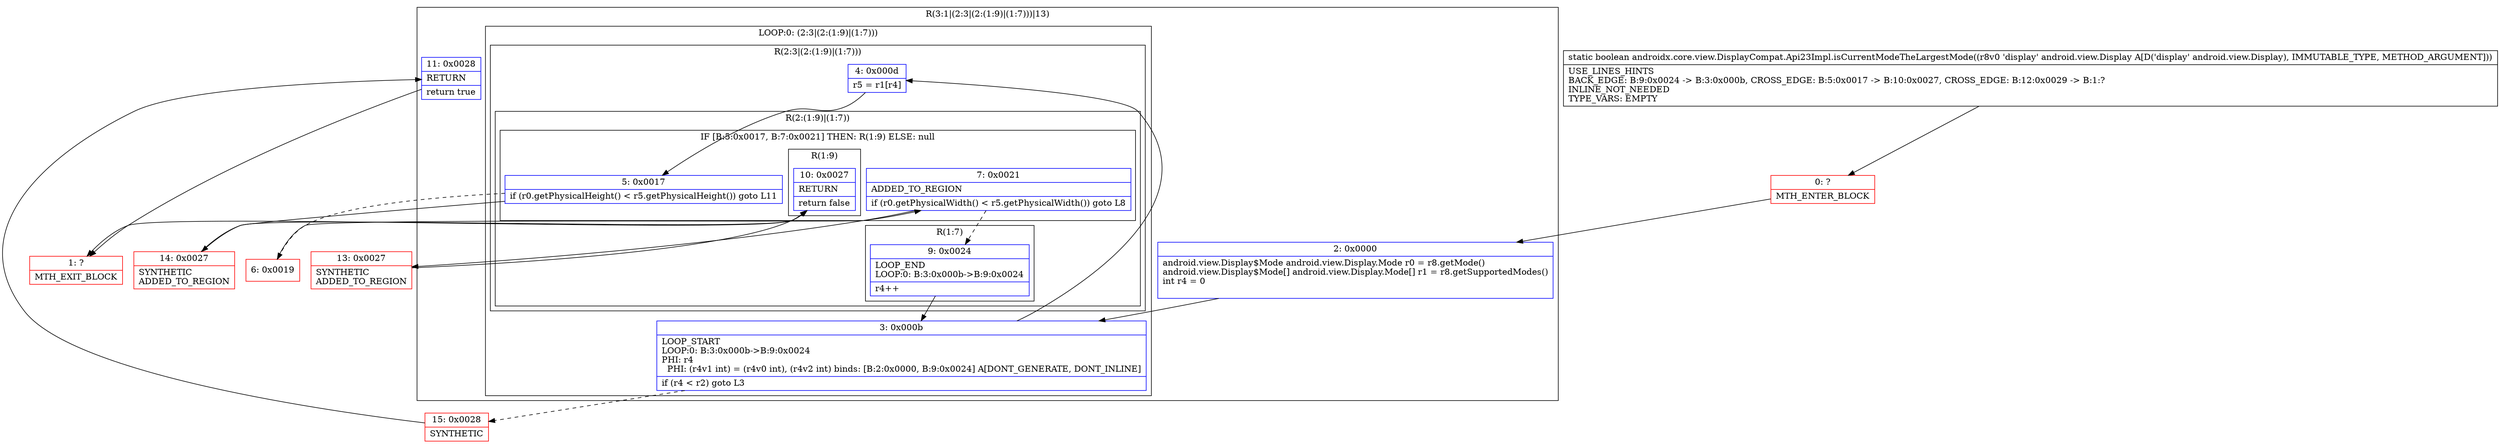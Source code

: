 digraph "CFG forandroidx.core.view.DisplayCompat.Api23Impl.isCurrentModeTheLargestMode(Landroid\/view\/Display;)Z" {
subgraph cluster_Region_65254964 {
label = "R(3:1|(2:3|(2:(1:9)|(1:7)))|13)";
node [shape=record,color=blue];
Node_2 [shape=record,label="{2\:\ 0x0000|android.view.Display$Mode android.view.Display.Mode r0 = r8.getMode()\landroid.view.Display$Mode[] android.view.Display.Mode[] r1 = r8.getSupportedModes()\lint r4 = 0\l\l}"];
subgraph cluster_LoopRegion_294464719 {
label = "LOOP:0: (2:3|(2:(1:9)|(1:7)))";
node [shape=record,color=blue];
Node_3 [shape=record,label="{3\:\ 0x000b|LOOP_START\lLOOP:0: B:3:0x000b\-\>B:9:0x0024\lPHI: r4 \l  PHI: (r4v1 int) = (r4v0 int), (r4v2 int) binds: [B:2:0x0000, B:9:0x0024] A[DONT_GENERATE, DONT_INLINE]\l|if (r4 \< r2) goto L3\l}"];
subgraph cluster_Region_162430694 {
label = "R(2:3|(2:(1:9)|(1:7)))";
node [shape=record,color=blue];
Node_4 [shape=record,label="{4\:\ 0x000d|r5 = r1[r4]\l}"];
subgraph cluster_Region_401757420 {
label = "R(2:(1:9)|(1:7))";
node [shape=record,color=blue];
subgraph cluster_IfRegion_2110318210 {
label = "IF [B:5:0x0017, B:7:0x0021] THEN: R(1:9) ELSE: null";
node [shape=record,color=blue];
Node_5 [shape=record,label="{5\:\ 0x0017|if (r0.getPhysicalHeight() \< r5.getPhysicalHeight()) goto L11\l}"];
Node_7 [shape=record,label="{7\:\ 0x0021|ADDED_TO_REGION\l|if (r0.getPhysicalWidth() \< r5.getPhysicalWidth()) goto L8\l}"];
subgraph cluster_Region_1549098881 {
label = "R(1:9)";
node [shape=record,color=blue];
Node_10 [shape=record,label="{10\:\ 0x0027|RETURN\l|return false\l}"];
}
}
subgraph cluster_Region_114462509 {
label = "R(1:7)";
node [shape=record,color=blue];
Node_9 [shape=record,label="{9\:\ 0x0024|LOOP_END\lLOOP:0: B:3:0x000b\-\>B:9:0x0024\l|r4++\l}"];
}
}
}
}
Node_11 [shape=record,label="{11\:\ 0x0028|RETURN\l|return true\l}"];
}
Node_0 [shape=record,color=red,label="{0\:\ ?|MTH_ENTER_BLOCK\l}"];
Node_6 [shape=record,color=red,label="{6\:\ 0x0019}"];
Node_13 [shape=record,color=red,label="{13\:\ 0x0027|SYNTHETIC\lADDED_TO_REGION\l}"];
Node_1 [shape=record,color=red,label="{1\:\ ?|MTH_EXIT_BLOCK\l}"];
Node_14 [shape=record,color=red,label="{14\:\ 0x0027|SYNTHETIC\lADDED_TO_REGION\l}"];
Node_15 [shape=record,color=red,label="{15\:\ 0x0028|SYNTHETIC\l}"];
MethodNode[shape=record,label="{static boolean androidx.core.view.DisplayCompat.Api23Impl.isCurrentModeTheLargestMode((r8v0 'display' android.view.Display A[D('display' android.view.Display), IMMUTABLE_TYPE, METHOD_ARGUMENT]))  | USE_LINES_HINTS\lBACK_EDGE: B:9:0x0024 \-\> B:3:0x000b, CROSS_EDGE: B:5:0x0017 \-\> B:10:0x0027, CROSS_EDGE: B:12:0x0029 \-\> B:1:?\lINLINE_NOT_NEEDED\lTYPE_VARS: EMPTY\l}"];
MethodNode -> Node_0;Node_2 -> Node_3;
Node_3 -> Node_4;
Node_3 -> Node_15[style=dashed];
Node_4 -> Node_5;
Node_5 -> Node_6[style=dashed];
Node_5 -> Node_14;
Node_7 -> Node_9[style=dashed];
Node_7 -> Node_13;
Node_10 -> Node_1;
Node_9 -> Node_3;
Node_11 -> Node_1;
Node_0 -> Node_2;
Node_6 -> Node_7;
Node_13 -> Node_10;
Node_14 -> Node_10;
Node_15 -> Node_11;
}

